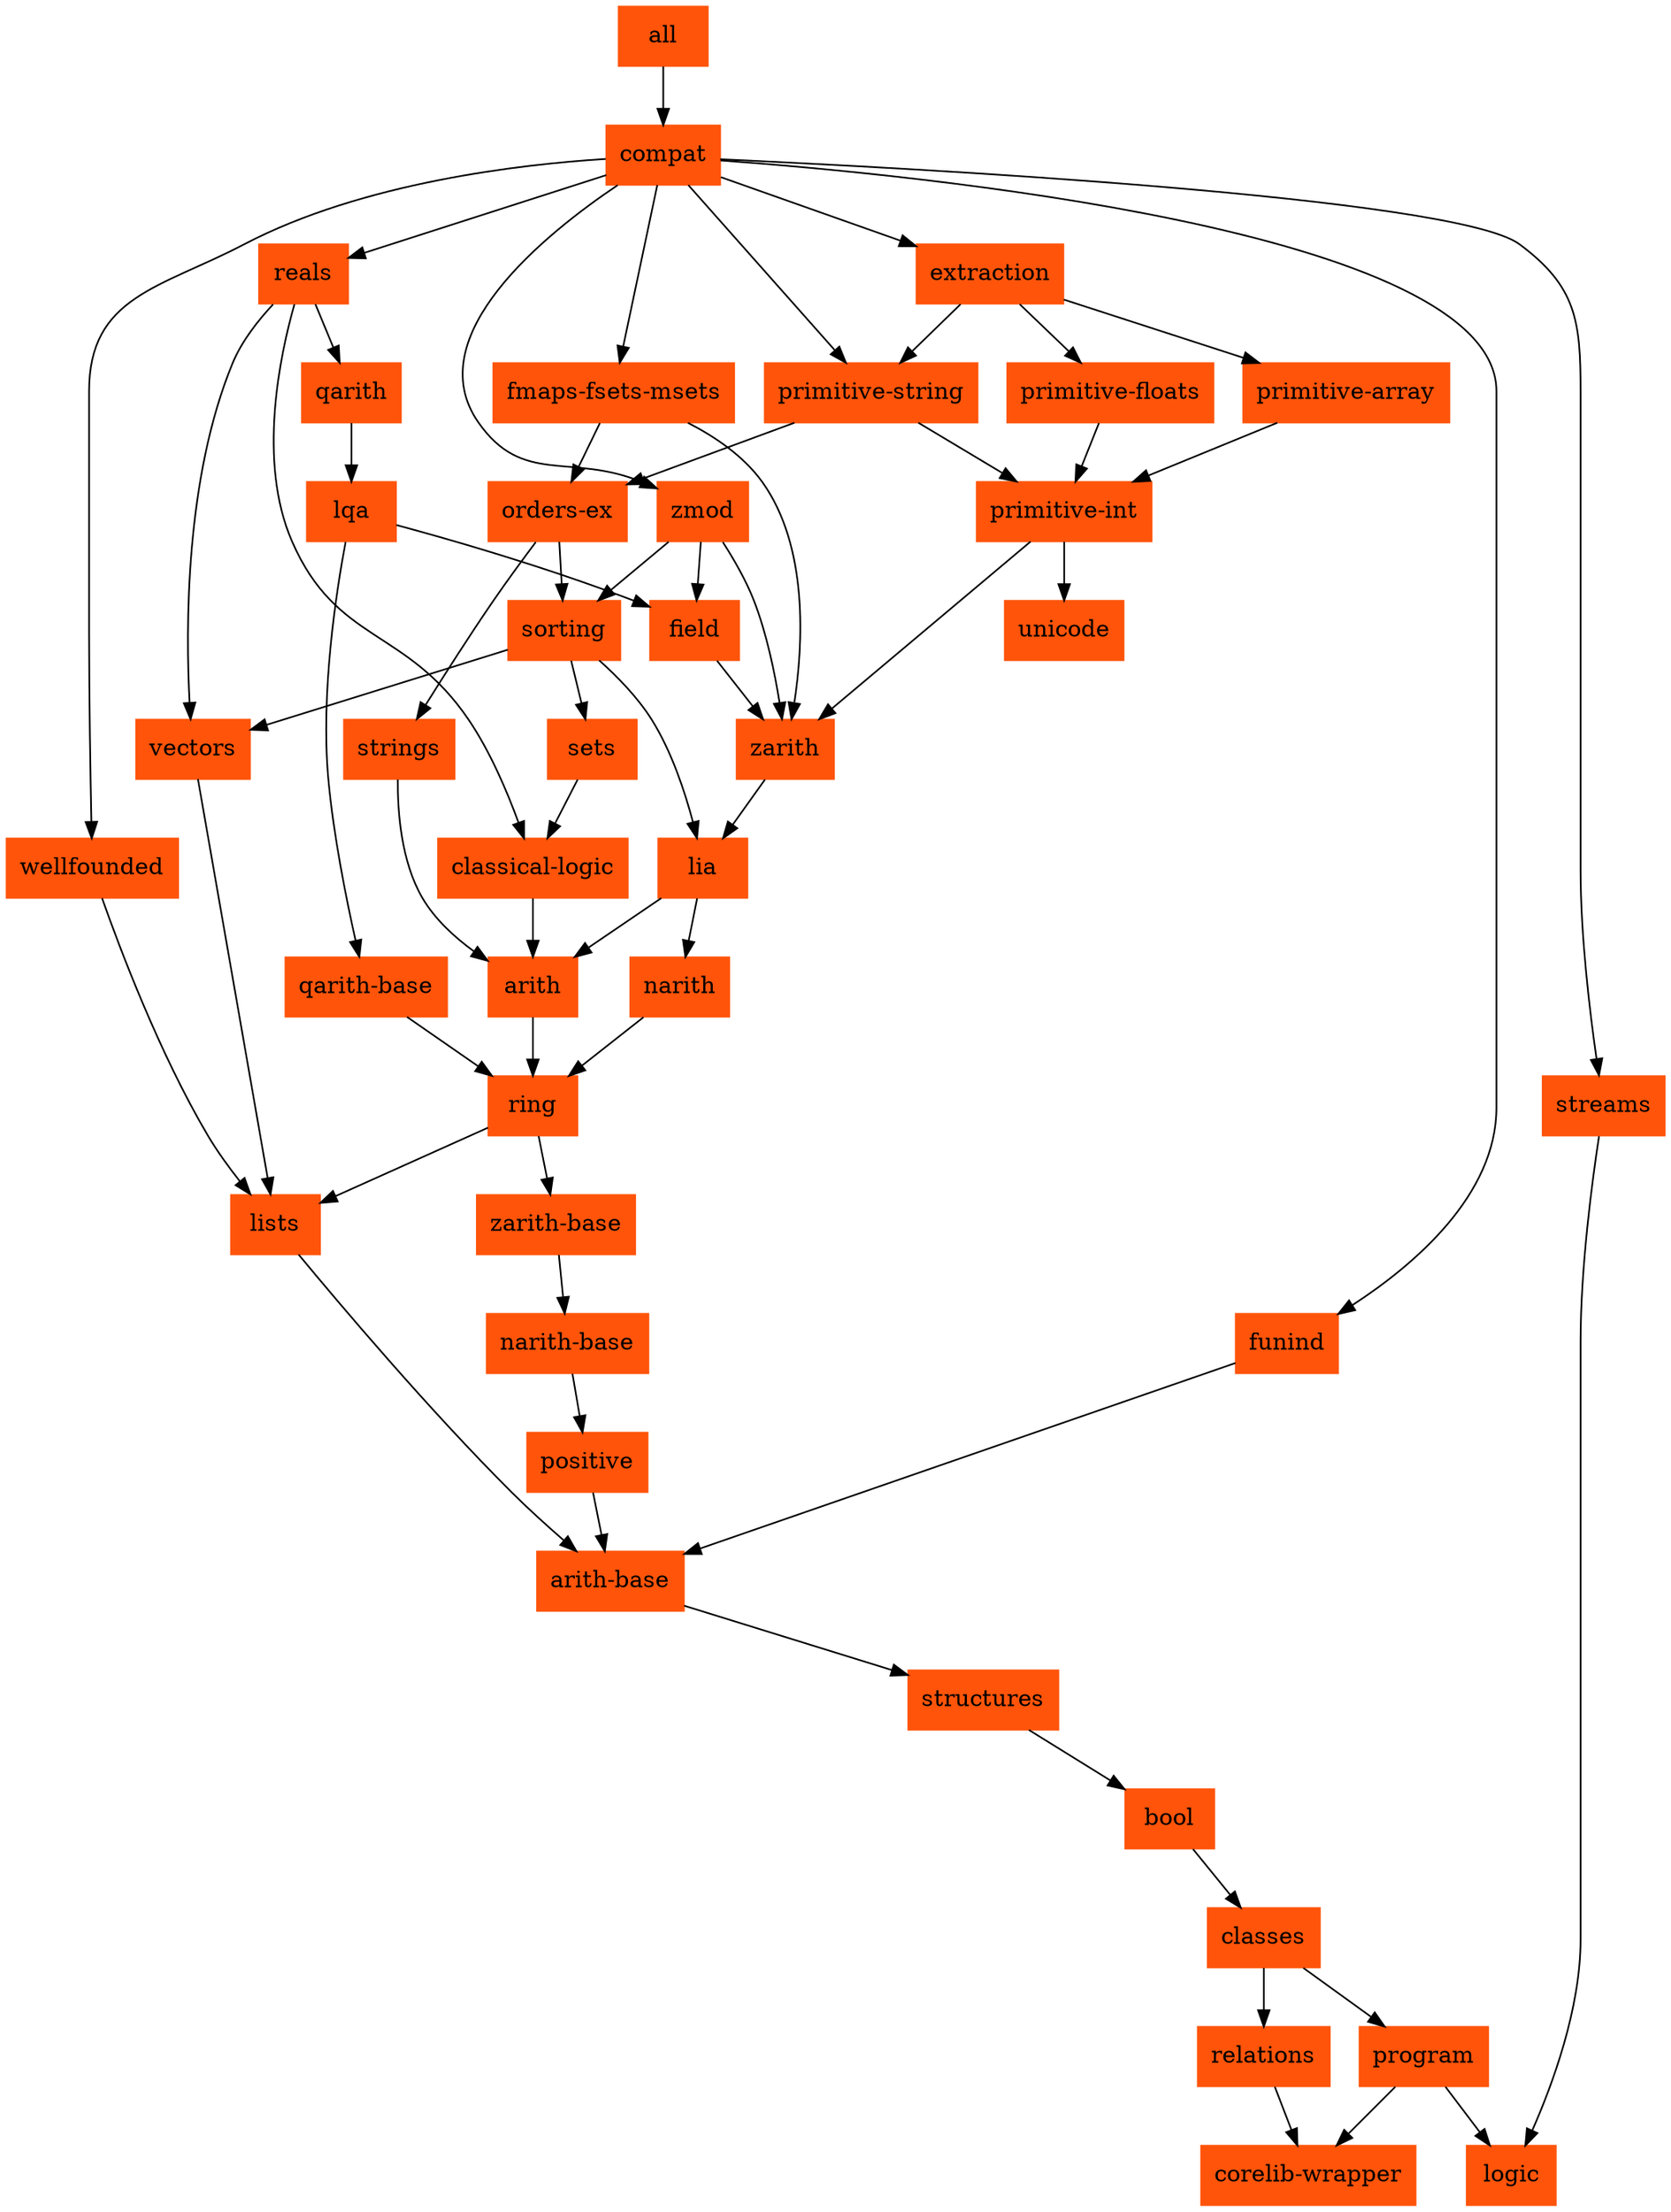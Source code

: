 # this has been mostly automatically generated by dev/tools/make-depends.sh
# when editing this, ensure to keep .nix/rocq-overlays/stdlib-subcomponents
# in sync
digraph stdlib_deps {
	node [color="#ff540a",
		shape=rectangle,
		style=filled
		URL="#\N"
	];
	bool -> classes;
	classes -> program;
	classes -> relations;
	program -> "corelib-wrapper";
	program -> logic;
	strings -> arith;
	reals -> qarith;
	reals -> vectors;
	reals -> "classical-logic";
	"arith-base" -> structures;
	zarith -> lia;
	zmod -> zarith;
	zmod -> sorting;
	zmod -> field;
	qarith -> lqa;
	positive -> "arith-base";
	narith -> ring;
	ring -> lists;
	ring -> "zarith-base";
	arith -> ring;
	structures -> bool;
	"narith-base" -> positive;
	lists -> "arith-base";
	"zarith-base" -> "narith-base";
	"primitive-int" -> zarith;
	"primitive-int" -> unicode;
	lia -> narith;
	lia -> arith;
	"fmaps-fsets-msets" -> zarith;
	"fmaps-fsets-msets" -> "orders-ex";
	"orders-ex" -> strings;
	"orders-ex" -> sorting;
	sets -> "classical-logic";
	sorting -> lia;
	sorting -> sets;
	sorting -> vectors;
	"primitive-floats" -> "primitive-int";
	wellfounded -> lists;
	relations -> "corelib-wrapper";
	"primitive-string" -> "primitive-int";
	"primitive-string" -> "orders-ex";
	vectors -> lists;
	field -> zarith;
	lqa -> field;
	lqa -> "qarith-base";
	"qarith-base" -> ring;
	"classical-logic" -> arith;
	extraction -> "primitive-string";
	extraction -> "primitive-floats";
	extraction -> "primitive-array";
	"primitive-array" -> "primitive-int";
	streams -> logic;
	funind -> "arith-base";
	compat -> zmod;
	compat -> reals;
	compat -> "fmaps-fsets-msets";
	compat -> wellfounded;
	compat -> "primitive-string";
	compat -> extraction;
	compat -> streams;
	compat -> funind;
        all -> compat
}
